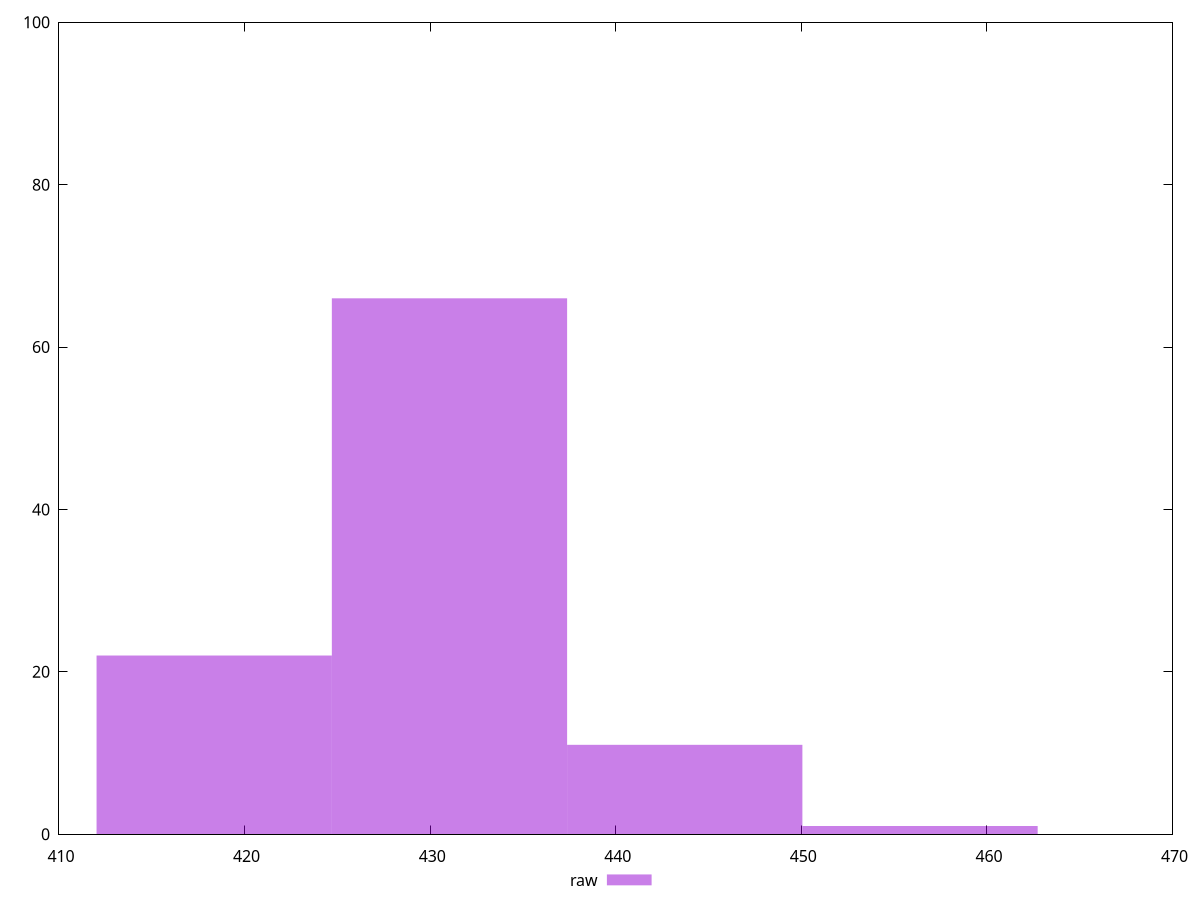 reset
set terminal svg size 640, 490 enhanced background rgb 'white'
set output "reprap/mainthread-work-breakdown/samples/pages+cached+noexternal+nojs/raw/histogram.svg"

$raw <<EOF
456.3956630641713 1
431.04034844949507 66
418.362691142157 22
443.7180057568332 11
EOF

set key outside below
set boxwidth 12.677657307338091
set yrange [0:100]
set style fill transparent solid 0.5 noborder

plot \
  $raw title "raw" with boxes, \


reset